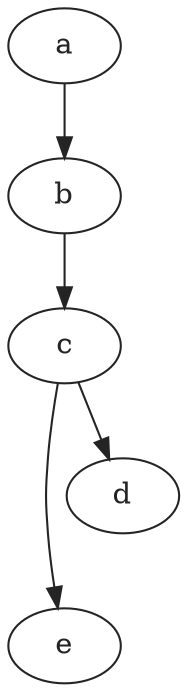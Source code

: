 digraph flow {

edge[color="#242424"];
node[color="#242424", fontcolor="#242424"];

a -> b -> c -> e;
c -> d;

edge[style=invis];
d -> e;

}
